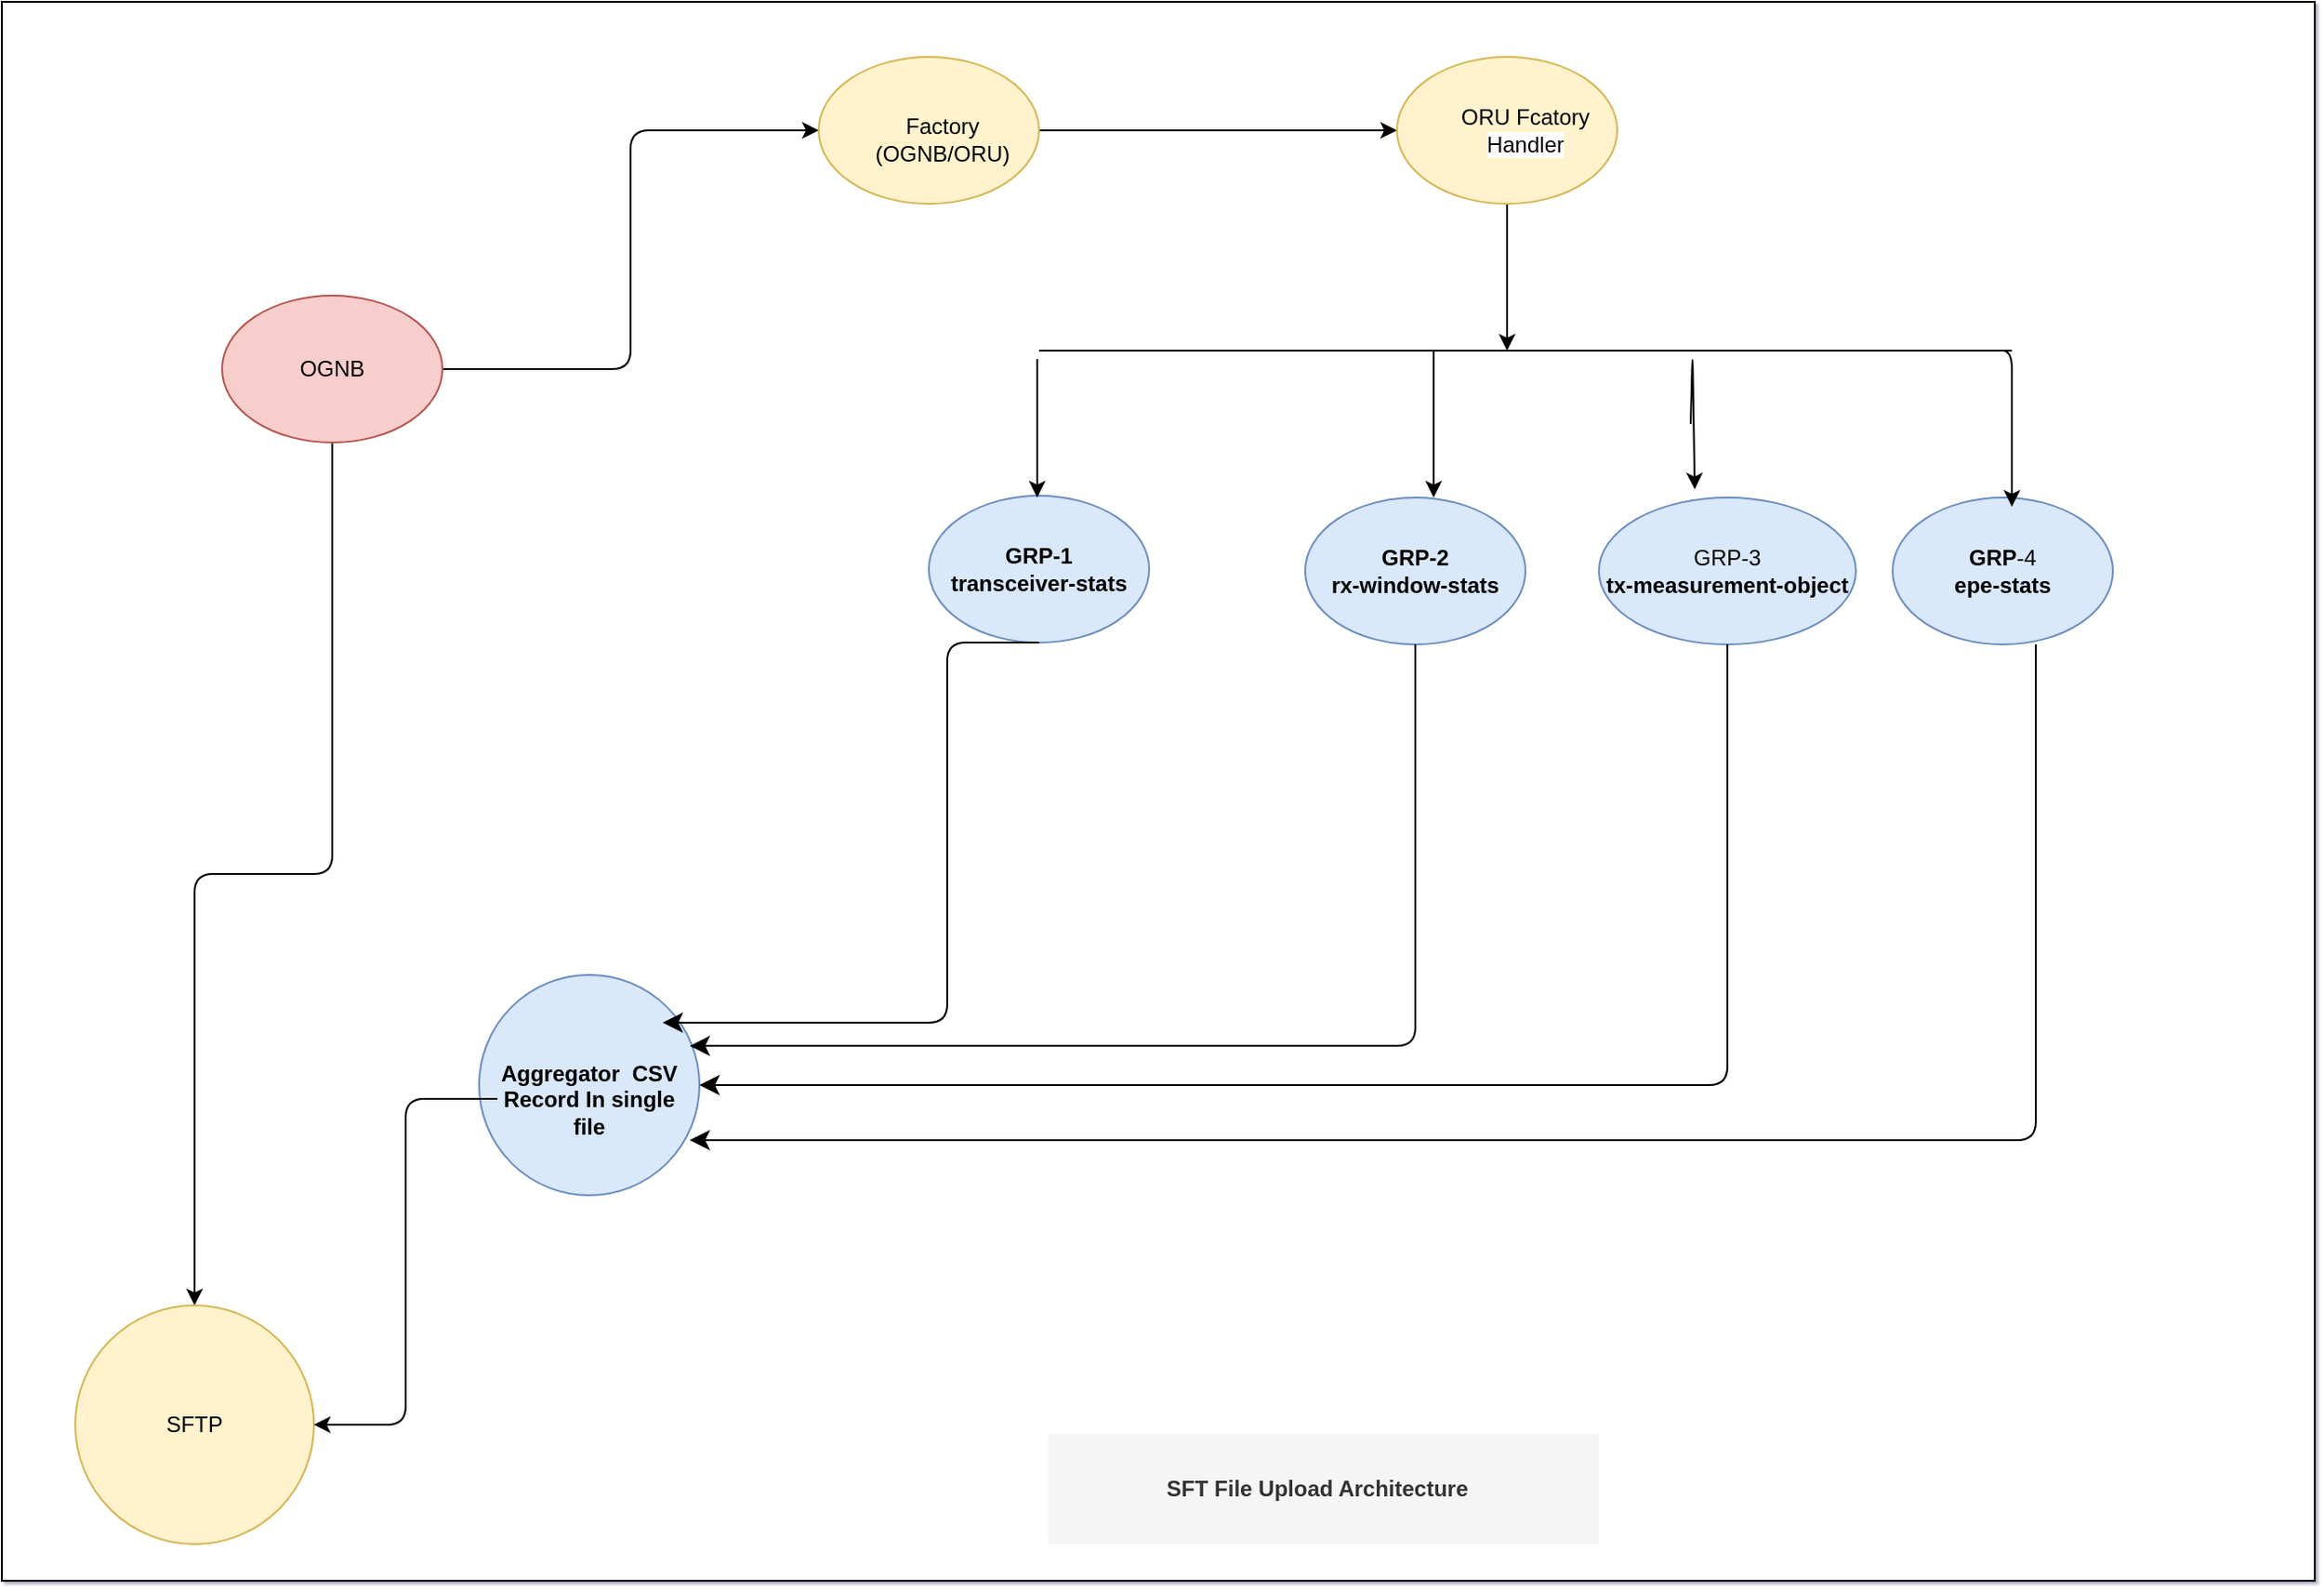 <mxfile version="21.6.6" type="github">
  <diagram name="Page-1" id="jpyJ3IfjYVEZIClo3B3b">
    <mxGraphModel dx="2410" dy="900" grid="1" gridSize="10" guides="1" tooltips="1" connect="1" arrows="1" fold="1" page="1" pageScale="1" pageWidth="850" pageHeight="1100" background="#ffffff" math="0" shadow="1">
      <root>
        <mxCell id="0" />
        <mxCell id="1" parent="0" />
        <mxCell id="-Y_YduJhClSFClDmDl6B-50" value="" style="rounded=0;whiteSpace=wrap;html=1;" vertex="1" parent="1">
          <mxGeometry x="-140" y="50" width="1260" height="860" as="geometry" />
        </mxCell>
        <mxCell id="-Y_YduJhClSFClDmDl6B-3" value="&lt;b&gt;GRP-2&lt;br&gt;rx-window-stats&lt;/b&gt;" style="ellipse;whiteSpace=wrap;html=1;fillColor=#dae8fc;strokeColor=#6c8ebf;rounded=1;" vertex="1" parent="1">
          <mxGeometry x="570" y="320" width="120" height="80" as="geometry" />
        </mxCell>
        <mxCell id="-Y_YduJhClSFClDmDl6B-7" value="&lt;b&gt;GRP-1&lt;br&gt;transceiver-stats&lt;/b&gt;" style="ellipse;whiteSpace=wrap;html=1;fillColor=#dae8fc;strokeColor=#6c8ebf;rounded=1;" vertex="1" parent="1">
          <mxGeometry x="365" y="319" width="120" height="80" as="geometry" />
        </mxCell>
        <mxCell id="-Y_YduJhClSFClDmDl6B-8" value="GRP-3&lt;br&gt;&lt;b&gt;tx-measurement-object&lt;/b&gt;" style="ellipse;whiteSpace=wrap;html=1;fillColor=#dae8fc;strokeColor=#6c8ebf;rounded=1;" vertex="1" parent="1">
          <mxGeometry x="730" y="320" width="140" height="80" as="geometry" />
        </mxCell>
        <mxCell id="-Y_YduJhClSFClDmDl6B-9" value="&lt;b&gt;GRP&lt;/b&gt;-4&lt;br&gt;&lt;b&gt;epe-stats&lt;/b&gt;" style="ellipse;whiteSpace=wrap;html=1;fillColor=#dae8fc;strokeColor=#6c8ebf;rounded=1;" vertex="1" parent="1">
          <mxGeometry x="890" y="320" width="120" height="80" as="geometry" />
        </mxCell>
        <mxCell id="-Y_YduJhClSFClDmDl6B-12" value="" style="endArrow=none;html=1;rounded=1;" edge="1" parent="1">
          <mxGeometry width="50" height="50" relative="1" as="geometry">
            <mxPoint x="425" y="240" as="sourcePoint" />
            <mxPoint x="955" y="240" as="targetPoint" />
          </mxGeometry>
        </mxCell>
        <mxCell id="-Y_YduJhClSFClDmDl6B-24" style="edgeStyle=orthogonalEdgeStyle;rounded=1;orthogonalLoop=1;jettySize=auto;html=1;entryX=0;entryY=0.5;entryDx=0;entryDy=0;" edge="1" parent="1" source="-Y_YduJhClSFClDmDl6B-17" target="-Y_YduJhClSFClDmDl6B-18">
          <mxGeometry relative="1" as="geometry" />
        </mxCell>
        <mxCell id="-Y_YduJhClSFClDmDl6B-48" style="edgeStyle=orthogonalEdgeStyle;rounded=1;orthogonalLoop=1;jettySize=auto;html=1;" edge="1" parent="1" source="-Y_YduJhClSFClDmDl6B-17" target="-Y_YduJhClSFClDmDl6B-45">
          <mxGeometry relative="1" as="geometry" />
        </mxCell>
        <mxCell id="-Y_YduJhClSFClDmDl6B-17" value="" style="ellipse;whiteSpace=wrap;html=1;fillColor=#f8cecc;strokeColor=#b85450;rounded=1;" vertex="1" parent="1">
          <mxGeometry x="-20" y="210" width="120" height="80" as="geometry" />
        </mxCell>
        <mxCell id="-Y_YduJhClSFClDmDl6B-25" style="edgeStyle=orthogonalEdgeStyle;rounded=1;orthogonalLoop=1;jettySize=auto;html=1;entryX=0;entryY=0.5;entryDx=0;entryDy=0;" edge="1" parent="1" source="-Y_YduJhClSFClDmDl6B-18" target="-Y_YduJhClSFClDmDl6B-19">
          <mxGeometry relative="1" as="geometry" />
        </mxCell>
        <mxCell id="-Y_YduJhClSFClDmDl6B-18" value="" style="ellipse;whiteSpace=wrap;html=1;fillColor=#fff2cc;strokeColor=#d6b656;rounded=1;" vertex="1" parent="1">
          <mxGeometry x="305" y="80" width="120" height="80" as="geometry" />
        </mxCell>
        <mxCell id="-Y_YduJhClSFClDmDl6B-23" style="edgeStyle=orthogonalEdgeStyle;rounded=1;orthogonalLoop=1;jettySize=auto;html=1;" edge="1" parent="1" source="-Y_YduJhClSFClDmDl6B-19">
          <mxGeometry relative="1" as="geometry">
            <mxPoint x="680" y="240" as="targetPoint" />
          </mxGeometry>
        </mxCell>
        <mxCell id="-Y_YduJhClSFClDmDl6B-19" value="" style="ellipse;whiteSpace=wrap;html=1;fillColor=#fff2cc;strokeColor=#d6b656;rounded=1;" vertex="1" parent="1">
          <mxGeometry x="620" y="80" width="120" height="80" as="geometry" />
        </mxCell>
        <mxCell id="-Y_YduJhClSFClDmDl6B-20" value="Factory (OGNB/ORU)" style="text;html=1;strokeColor=none;fillColor=#fff2cc;align=center;verticalAlign=middle;whiteSpace=wrap;rounded=1;" vertex="1" parent="1">
          <mxGeometry x="335" y="110" width="75" height="30" as="geometry" />
        </mxCell>
        <mxCell id="-Y_YduJhClSFClDmDl6B-21" value="ORU Fcatory&lt;br style=&quot;background-color: rgb(255, 255, 255);&quot;&gt;&lt;span style=&quot;background-color: rgb(255, 255, 255);&quot;&gt;Handler&lt;/span&gt;" style="text;html=1;strokeColor=none;fillColor=none;align=center;verticalAlign=middle;whiteSpace=wrap;rounded=1;" vertex="1" parent="1">
          <mxGeometry x="650" y="105" width="80" height="30" as="geometry" />
        </mxCell>
        <mxCell id="-Y_YduJhClSFClDmDl6B-22" value="OGNB" style="text;html=1;strokeColor=none;fillColor=none;align=center;verticalAlign=middle;whiteSpace=wrap;rounded=1;" vertex="1" parent="1">
          <mxGeometry x="10" y="232.5" width="60" height="35" as="geometry" />
        </mxCell>
        <mxCell id="-Y_YduJhClSFClDmDl6B-27" value="" style="endArrow=classic;html=1;rounded=1;entryX=0.5;entryY=0;entryDx=0;entryDy=0;" edge="1" parent="1">
          <mxGeometry width="50" height="50" relative="1" as="geometry">
            <mxPoint x="424" y="290" as="sourcePoint" />
            <mxPoint x="424" y="320" as="targetPoint" />
            <Array as="points">
              <mxPoint x="424" y="240" />
            </Array>
          </mxGeometry>
        </mxCell>
        <mxCell id="-Y_YduJhClSFClDmDl6B-29" value="" style="endArrow=classic;html=1;rounded=1;" edge="1" parent="1">
          <mxGeometry width="50" height="50" relative="1" as="geometry">
            <mxPoint x="640" y="240" as="sourcePoint" />
            <mxPoint x="640" y="320" as="targetPoint" />
            <Array as="points" />
          </mxGeometry>
        </mxCell>
        <mxCell id="-Y_YduJhClSFClDmDl6B-30" value="" style="endArrow=classic;html=1;rounded=1;entryX=0.373;entryY=-0.056;entryDx=0;entryDy=0;entryPerimeter=0;" edge="1" parent="1" target="-Y_YduJhClSFClDmDl6B-8">
          <mxGeometry width="50" height="50" relative="1" as="geometry">
            <mxPoint x="780" y="280" as="sourcePoint" />
            <mxPoint x="660" y="220" as="targetPoint" />
            <Array as="points">
              <mxPoint x="781" y="240" />
            </Array>
          </mxGeometry>
        </mxCell>
        <mxCell id="-Y_YduJhClSFClDmDl6B-31" value="" style="endArrow=classic;html=1;rounded=1;entryX=0.5;entryY=0;entryDx=0;entryDy=0;" edge="1" parent="1">
          <mxGeometry width="50" height="50" relative="1" as="geometry">
            <mxPoint x="944.99" y="240" as="sourcePoint" />
            <mxPoint x="955.01" y="325" as="targetPoint" />
            <Array as="points">
              <mxPoint x="954.99" y="240" />
            </Array>
          </mxGeometry>
        </mxCell>
        <mxCell id="-Y_YduJhClSFClDmDl6B-32" value="" style="ellipse;whiteSpace=wrap;html=1;aspect=fixed;fillColor=#dae8fc;strokeColor=#6c8ebf;rounded=1;" vertex="1" parent="1">
          <mxGeometry x="120" y="580" width="120" height="120" as="geometry" />
        </mxCell>
        <mxCell id="-Y_YduJhClSFClDmDl6B-39" value="" style="edgeStyle=elbowEdgeStyle;elbow=horizontal;endArrow=classic;html=1;curved=0;rounded=1;endSize=8;startSize=8;entryX=0.956;entryY=0.322;entryDx=0;entryDy=0;entryPerimeter=0;exitX=0.5;exitY=1;exitDx=0;exitDy=0;" edge="1" parent="1" source="-Y_YduJhClSFClDmDl6B-3" target="-Y_YduJhClSFClDmDl6B-32">
          <mxGeometry width="50" height="50" relative="1" as="geometry">
            <mxPoint x="630" y="410" as="sourcePoint" />
            <mxPoint x="420" y="450" as="targetPoint" />
            <Array as="points">
              <mxPoint x="630" y="460" />
              <mxPoint x="390" y="400" />
              <mxPoint x="330" y="470" />
            </Array>
          </mxGeometry>
        </mxCell>
        <mxCell id="-Y_YduJhClSFClDmDl6B-40" value="" style="edgeStyle=elbowEdgeStyle;elbow=horizontal;endArrow=classic;html=1;curved=0;rounded=1;endSize=8;startSize=8;entryX=0.956;entryY=0.322;entryDx=0;entryDy=0;entryPerimeter=0;exitX=0.5;exitY=1;exitDx=0;exitDy=0;" edge="1" parent="1" source="-Y_YduJhClSFClDmDl6B-7">
          <mxGeometry width="50" height="50" relative="1" as="geometry">
            <mxPoint x="397" y="390" as="sourcePoint" />
            <mxPoint x="220" y="606" as="targetPoint" />
            <Array as="points">
              <mxPoint x="375" y="387" />
              <mxPoint x="315" y="457" />
            </Array>
          </mxGeometry>
        </mxCell>
        <mxCell id="-Y_YduJhClSFClDmDl6B-41" value="" style="edgeStyle=elbowEdgeStyle;elbow=vertical;endArrow=classic;html=1;curved=0;rounded=1;endSize=8;startSize=8;exitX=0.5;exitY=1;exitDx=0;exitDy=0;entryX=1;entryY=0.5;entryDx=0;entryDy=0;" edge="1" parent="1" source="-Y_YduJhClSFClDmDl6B-8" target="-Y_YduJhClSFClDmDl6B-32">
          <mxGeometry width="50" height="50" relative="1" as="geometry">
            <mxPoint x="750" y="450" as="sourcePoint" />
            <mxPoint x="670" y="640" as="targetPoint" />
            <Array as="points">
              <mxPoint x="740" y="640" />
            </Array>
          </mxGeometry>
        </mxCell>
        <mxCell id="-Y_YduJhClSFClDmDl6B-42" value="" style="edgeStyle=elbowEdgeStyle;elbow=vertical;endArrow=classic;html=1;curved=0;rounded=1;endSize=8;startSize=8;exitX=0.65;exitY=1;exitDx=0;exitDy=0;exitPerimeter=0;entryX=0.956;entryY=0.756;entryDx=0;entryDy=0;entryPerimeter=0;" edge="1" parent="1" source="-Y_YduJhClSFClDmDl6B-9" target="-Y_YduJhClSFClDmDl6B-32">
          <mxGeometry width="50" height="50" relative="1" as="geometry">
            <mxPoint x="970" y="406" as="sourcePoint" />
            <mxPoint x="250" y="670" as="targetPoint" />
            <Array as="points">
              <mxPoint x="970" y="670" />
            </Array>
          </mxGeometry>
        </mxCell>
        <mxCell id="-Y_YduJhClSFClDmDl6B-45" value="" style="ellipse;whiteSpace=wrap;html=1;aspect=fixed;fillColor=#fff2cc;strokeColor=#d6b656;rounded=1;" vertex="1" parent="1">
          <mxGeometry x="-100" y="760" width="130" height="130" as="geometry" />
        </mxCell>
        <mxCell id="-Y_YduJhClSFClDmDl6B-46" value="SFTP" style="text;html=1;align=center;verticalAlign=middle;whiteSpace=wrap;rounded=1;" vertex="1" parent="1">
          <mxGeometry x="-65" y="810" width="60" height="30" as="geometry" />
        </mxCell>
        <mxCell id="-Y_YduJhClSFClDmDl6B-49" style="edgeStyle=orthogonalEdgeStyle;rounded=1;orthogonalLoop=1;jettySize=auto;html=1;entryX=1;entryY=0.5;entryDx=0;entryDy=0;" edge="1" parent="1" source="-Y_YduJhClSFClDmDl6B-47" target="-Y_YduJhClSFClDmDl6B-45">
          <mxGeometry relative="1" as="geometry" />
        </mxCell>
        <mxCell id="-Y_YduJhClSFClDmDl6B-47" value="&lt;b&gt;Aggregator&amp;nbsp; CSV Record In single file&lt;/b&gt;" style="text;html=1;strokeColor=none;fillColor=none;align=center;verticalAlign=middle;whiteSpace=wrap;rounded=1;" vertex="1" parent="1">
          <mxGeometry x="130" y="625" width="100" height="45" as="geometry" />
        </mxCell>
        <mxCell id="-Y_YduJhClSFClDmDl6B-51" value="&lt;b&gt;SFT File Upload Architecture&amp;nbsp;&amp;nbsp;&lt;/b&gt;" style="text;html=1;strokeColor=none;fillColor=#f5f5f5;align=center;verticalAlign=middle;whiteSpace=wrap;rounded=0;fontColor=#333333;" vertex="1" parent="1">
          <mxGeometry x="430" y="830" width="300" height="60" as="geometry" />
        </mxCell>
      </root>
    </mxGraphModel>
  </diagram>
</mxfile>
